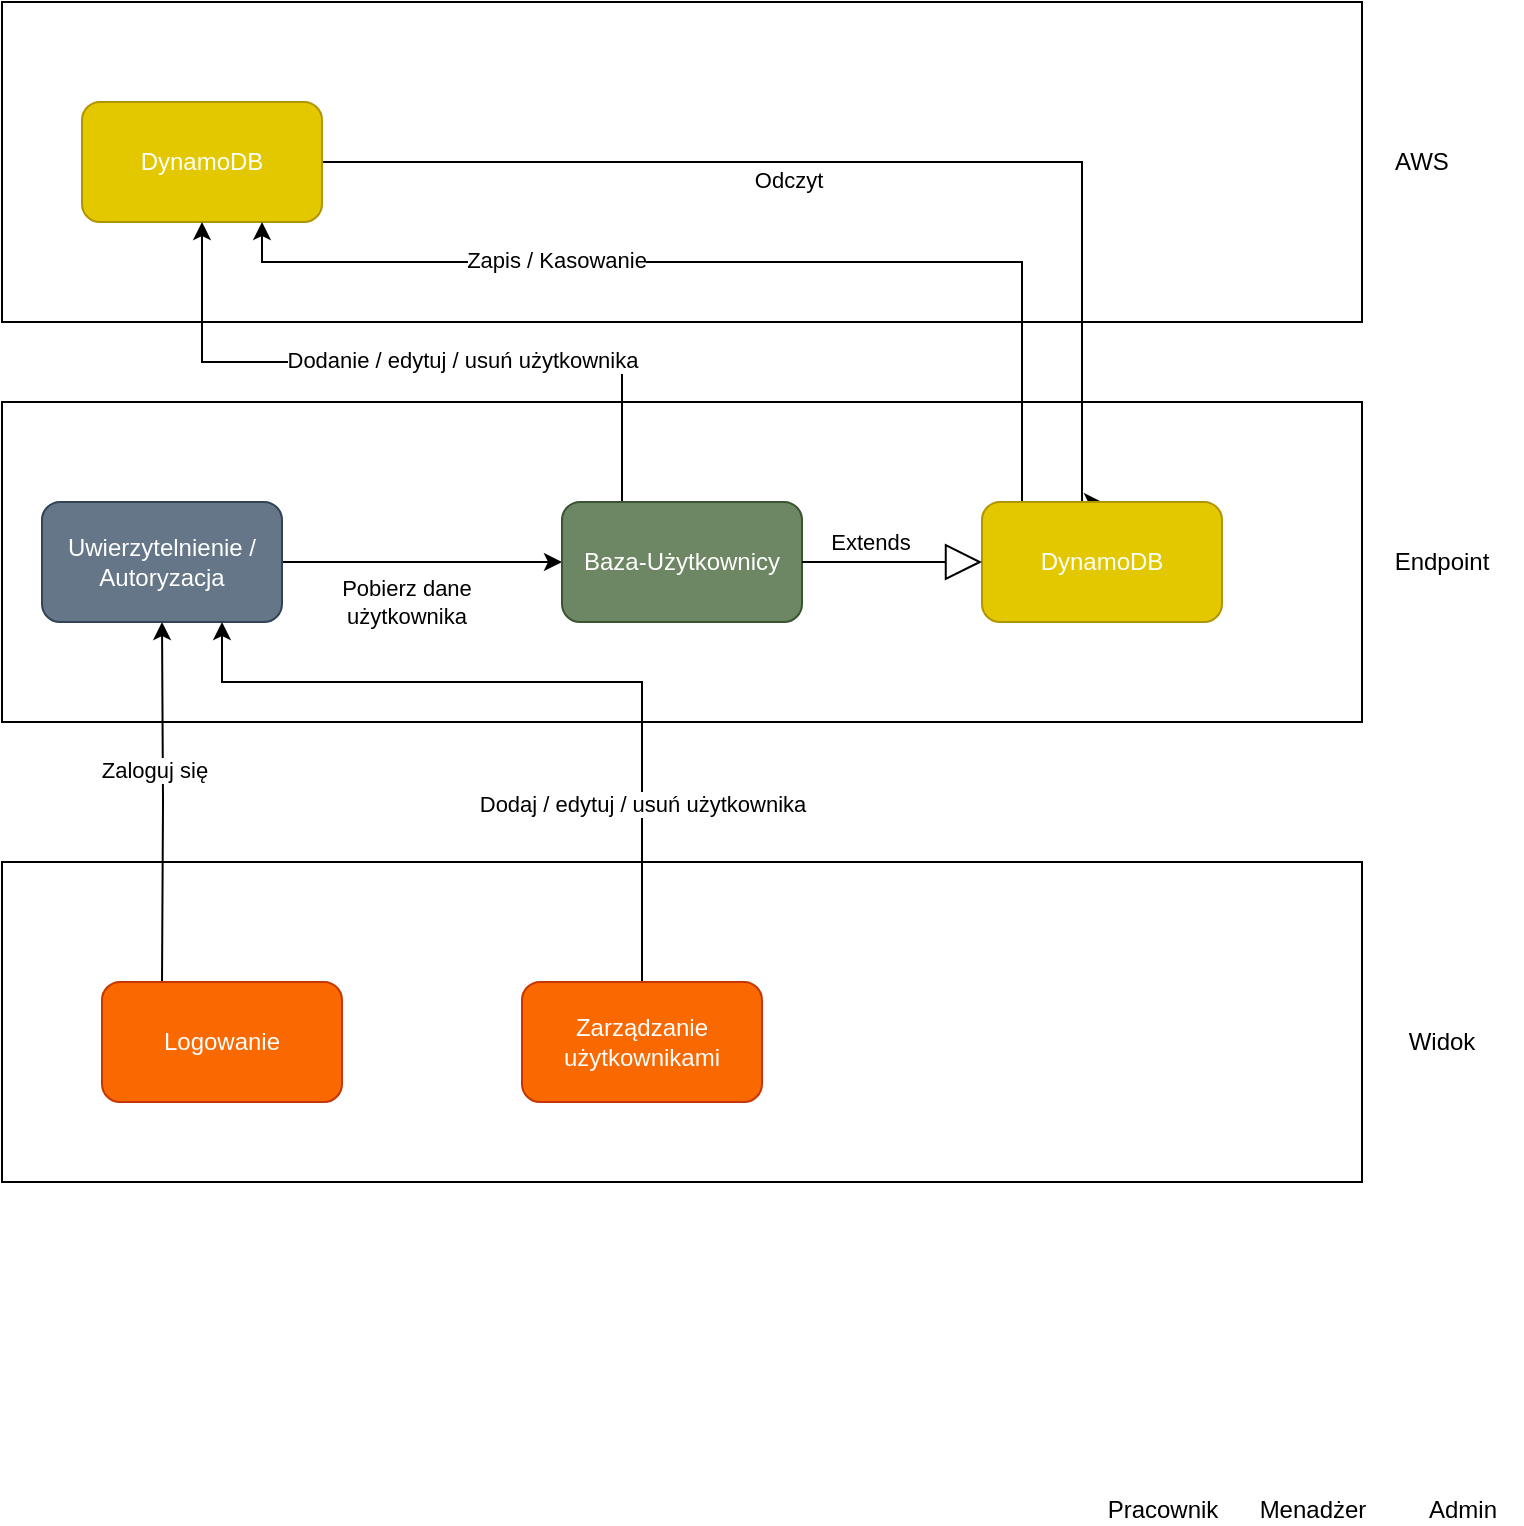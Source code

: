 <mxfile version="13.6.5" pages="3">
    <diagram id="LmuK0iRXnz72Fh-s3bJC" name="Logowanie / Zarządzanie Użytkownikami">
        <mxGraphModel dx="1736" dy="1188" grid="1" gridSize="10" guides="1" tooltips="1" connect="1" arrows="1" fold="1" page="1" pageScale="1" pageWidth="827" pageHeight="1169" math="0" shadow="0">
            <root>
                <mxCell id="0"/>
                <mxCell id="1" parent="0"/>
                <mxCell id="e5dS4gaMDLxEylvo_MKh-1" value="" style="rounded=0;whiteSpace=wrap;html=1;" parent="1" vertex="1">
                    <mxGeometry x="40" y="160" width="680" height="160" as="geometry"/>
                </mxCell>
                <mxCell id="e5dS4gaMDLxEylvo_MKh-2" value="" style="rounded=0;whiteSpace=wrap;html=1;" parent="1" vertex="1">
                    <mxGeometry x="40" y="360" width="680" height="160" as="geometry"/>
                </mxCell>
                <mxCell id="e5dS4gaMDLxEylvo_MKh-3" value="" style="rounded=0;whiteSpace=wrap;html=1;" parent="1" vertex="1">
                    <mxGeometry x="40" y="590" width="680" height="160" as="geometry"/>
                </mxCell>
                <mxCell id="e5dS4gaMDLxEylvo_MKh-4" value="AWS" style="text;html=1;strokeColor=none;fillColor=none;align=center;verticalAlign=middle;whiteSpace=wrap;rounded=0;" parent="1" vertex="1">
                    <mxGeometry x="730" y="230" width="40" height="20" as="geometry"/>
                </mxCell>
                <mxCell id="e5dS4gaMDLxEylvo_MKh-6" value="Endpoint" style="text;html=1;strokeColor=none;fillColor=none;align=center;verticalAlign=middle;whiteSpace=wrap;rounded=0;" parent="1" vertex="1">
                    <mxGeometry x="730" y="430" width="60" height="20" as="geometry"/>
                </mxCell>
                <mxCell id="e5dS4gaMDLxEylvo_MKh-7" value="Widok" style="text;html=1;strokeColor=none;fillColor=none;align=center;verticalAlign=middle;whiteSpace=wrap;rounded=0;" parent="1" vertex="1">
                    <mxGeometry x="740" y="670" width="40" height="20" as="geometry"/>
                </mxCell>
                <mxCell id="e5dS4gaMDLxEylvo_MKh-13" style="edgeStyle=orthogonalEdgeStyle;rounded=0;orthogonalLoop=1;jettySize=auto;html=1;exitX=0.413;exitY=-0.036;exitDx=0;exitDy=0;exitPerimeter=0;entryX=0.5;entryY=1;entryDx=0;entryDy=0;" parent="1" target="e5dS4gaMDLxEylvo_MKh-10" edge="1">
                    <mxGeometry relative="1" as="geometry">
                        <mxPoint x="120.0" y="650.0" as="sourcePoint"/>
                        <mxPoint x="280.44" y="502.16" as="targetPoint"/>
                        <Array as="points"/>
                    </mxGeometry>
                </mxCell>
                <mxCell id="e5dS4gaMDLxEylvo_MKh-14" value="Zaloguj się" style="edgeLabel;html=1;align=center;verticalAlign=middle;resizable=0;points=[];" parent="e5dS4gaMDLxEylvo_MKh-13" vertex="1" connectable="0">
                    <mxGeometry x="0.353" y="4" relative="1" as="geometry">
                        <mxPoint y="15" as="offset"/>
                    </mxGeometry>
                </mxCell>
                <mxCell id="e5dS4gaMDLxEylvo_MKh-9" value="Logowanie" style="rounded=1;whiteSpace=wrap;html=1;fillColor=#fa6800;strokeColor=#C73500;fontColor=#ffffff;" parent="1" vertex="1">
                    <mxGeometry x="90" y="650" width="120" height="60" as="geometry"/>
                </mxCell>
                <mxCell id="e5dS4gaMDLxEylvo_MKh-18" style="edgeStyle=orthogonalEdgeStyle;rounded=0;orthogonalLoop=1;jettySize=auto;html=1;exitX=1;exitY=0.5;exitDx=0;exitDy=0;entryX=0;entryY=0.5;entryDx=0;entryDy=0;" parent="1" source="e5dS4gaMDLxEylvo_MKh-10" target="e5dS4gaMDLxEylvo_MKh-23" edge="1">
                    <mxGeometry relative="1" as="geometry">
                        <Array as="points"/>
                    </mxGeometry>
                </mxCell>
                <mxCell id="e5dS4gaMDLxEylvo_MKh-19" value="Pobierz dane&lt;br&gt;użytkownika" style="edgeLabel;html=1;align=center;verticalAlign=middle;resizable=0;points=[];" parent="e5dS4gaMDLxEylvo_MKh-18" vertex="1" connectable="0">
                    <mxGeometry x="0.253" y="-1" relative="1" as="geometry">
                        <mxPoint x="-25.43" y="19" as="offset"/>
                    </mxGeometry>
                </mxCell>
                <mxCell id="e5dS4gaMDLxEylvo_MKh-10" value="Uwierzytelnienie / Autoryzacja" style="rounded=1;whiteSpace=wrap;html=1;fillColor=#647687;strokeColor=#314354;fontColor=#ffffff;" parent="1" vertex="1">
                    <mxGeometry x="60" y="410" width="120" height="60" as="geometry"/>
                </mxCell>
                <mxCell id="e5dS4gaMDLxEylvo_MKh-17" style="edgeStyle=orthogonalEdgeStyle;rounded=0;orthogonalLoop=1;jettySize=auto;html=1;exitX=1;exitY=0.5;exitDx=0;exitDy=0;entryX=0.5;entryY=0;entryDx=0;entryDy=0;" parent="1" source="e5dS4gaMDLxEylvo_MKh-11" target="e5dS4gaMDLxEylvo_MKh-24" edge="1">
                    <mxGeometry relative="1" as="geometry">
                        <mxPoint x="150" y="410" as="targetPoint"/>
                        <Array as="points">
                            <mxPoint x="580" y="240"/>
                        </Array>
                    </mxGeometry>
                </mxCell>
                <mxCell id="e5dS4gaMDLxEylvo_MKh-20" value="Odczyt" style="edgeLabel;html=1;align=center;verticalAlign=middle;resizable=0;points=[];" parent="e5dS4gaMDLxEylvo_MKh-17" vertex="1" connectable="0">
                    <mxGeometry x="-0.173" y="-1" relative="1" as="geometry">
                        <mxPoint x="1" y="8" as="offset"/>
                    </mxGeometry>
                </mxCell>
                <mxCell id="e5dS4gaMDLxEylvo_MKh-11" value="DynamoDB" style="rounded=1;whiteSpace=wrap;html=1;fillColor=#e3c800;strokeColor=#B09500;fontColor=#ffffff;" parent="1" vertex="1">
                    <mxGeometry x="80" y="210" width="120" height="60" as="geometry"/>
                </mxCell>
                <mxCell id="e5dS4gaMDLxEylvo_MKh-36" style="edgeStyle=orthogonalEdgeStyle;rounded=0;orthogonalLoop=1;jettySize=auto;html=1;exitX=0.5;exitY=0;exitDx=0;exitDy=0;entryX=0.75;entryY=1;entryDx=0;entryDy=0;fillColor=#ffffff;" parent="1" source="e5dS4gaMDLxEylvo_MKh-21" target="e5dS4gaMDLxEylvo_MKh-10" edge="1">
                    <mxGeometry relative="1" as="geometry">
                        <Array as="points">
                            <mxPoint x="360" y="500"/>
                            <mxPoint x="150" y="500"/>
                        </Array>
                    </mxGeometry>
                </mxCell>
                <mxCell id="e5dS4gaMDLxEylvo_MKh-38" value="Dodaj / edytuj / usuń użytkownika" style="edgeLabel;html=1;align=center;verticalAlign=middle;resizable=0;points=[];" parent="e5dS4gaMDLxEylvo_MKh-36" vertex="1" connectable="0">
                    <mxGeometry x="-0.34" y="-2" relative="1" as="geometry">
                        <mxPoint x="-2" y="39.17" as="offset"/>
                    </mxGeometry>
                </mxCell>
                <mxCell id="e5dS4gaMDLxEylvo_MKh-21" value="Zarządzanie użytkownikami" style="rounded=1;whiteSpace=wrap;html=1;fillColor=#fa6800;strokeColor=#C73500;fontColor=#ffffff;" parent="1" vertex="1">
                    <mxGeometry x="300" y="650" width="120" height="60" as="geometry"/>
                </mxCell>
                <mxCell id="e5dS4gaMDLxEylvo_MKh-39" style="edgeStyle=orthogonalEdgeStyle;rounded=0;orthogonalLoop=1;jettySize=auto;html=1;exitX=0.25;exitY=0;exitDx=0;exitDy=0;fillColor=#ffffff;" parent="1" source="e5dS4gaMDLxEylvo_MKh-23" target="e5dS4gaMDLxEylvo_MKh-11" edge="1">
                    <mxGeometry relative="1" as="geometry"/>
                </mxCell>
                <mxCell id="e5dS4gaMDLxEylvo_MKh-40" value="Dodanie / edytuj / usuń użytkownika" style="edgeLabel;html=1;align=center;verticalAlign=middle;resizable=0;points=[];" parent="e5dS4gaMDLxEylvo_MKh-39" vertex="1" connectable="0">
                    <mxGeometry x="-0.139" y="-1" relative="1" as="geometry">
                        <mxPoint as="offset"/>
                    </mxGeometry>
                </mxCell>
                <mxCell id="e5dS4gaMDLxEylvo_MKh-23" value="Baza-Użytkownicy" style="rounded=1;whiteSpace=wrap;html=1;fillColor=#6d8764;strokeColor=#3A5431;fontColor=#ffffff;" parent="1" vertex="1">
                    <mxGeometry x="320" y="410" width="120" height="60" as="geometry"/>
                </mxCell>
                <mxCell id="e5dS4gaMDLxEylvo_MKh-30" style="edgeStyle=orthogonalEdgeStyle;rounded=0;orthogonalLoop=1;jettySize=auto;html=1;exitX=0.25;exitY=0;exitDx=0;exitDy=0;entryX=0.75;entryY=1;entryDx=0;entryDy=0;fillColor=#ffffff;" parent="1" source="e5dS4gaMDLxEylvo_MKh-24" target="e5dS4gaMDLxEylvo_MKh-11" edge="1">
                    <mxGeometry relative="1" as="geometry">
                        <Array as="points">
                            <mxPoint x="550" y="290"/>
                            <mxPoint x="170" y="290"/>
                        </Array>
                    </mxGeometry>
                </mxCell>
                <mxCell id="e5dS4gaMDLxEylvo_MKh-31" value="Zapis / Kasowanie" style="edgeLabel;html=1;align=center;verticalAlign=middle;resizable=0;points=[];" parent="e5dS4gaMDLxEylvo_MKh-30" vertex="1" connectable="0">
                    <mxGeometry x="0.369" y="-1" relative="1" as="geometry">
                        <mxPoint as="offset"/>
                    </mxGeometry>
                </mxCell>
                <mxCell id="e5dS4gaMDLxEylvo_MKh-24" value="DynamoDB" style="rounded=1;whiteSpace=wrap;html=1;fillColor=#e3c800;strokeColor=#B09500;fontColor=#ffffff;" parent="1" vertex="1">
                    <mxGeometry x="530" y="410" width="120" height="60" as="geometry"/>
                </mxCell>
                <mxCell id="e5dS4gaMDLxEylvo_MKh-27" value="Extends" style="endArrow=block;endSize=16;endFill=0;html=1;fillColor=#ffffff;exitX=1;exitY=0.5;exitDx=0;exitDy=0;entryX=0;entryY=0.5;entryDx=0;entryDy=0;" parent="1" source="e5dS4gaMDLxEylvo_MKh-23" target="e5dS4gaMDLxEylvo_MKh-24" edge="1">
                    <mxGeometry x="-0.25" y="10" width="160" relative="1" as="geometry">
                        <mxPoint x="450" y="440" as="sourcePoint"/>
                        <mxPoint x="520" y="440" as="targetPoint"/>
                        <Array as="points">
                            <mxPoint x="500" y="440"/>
                        </Array>
                        <mxPoint as="offset"/>
                    </mxGeometry>
                </mxCell>
                <mxCell id="e5dS4gaMDLxEylvo_MKh-42" value="Admin" style="shape=image;html=1;verticalAlign=top;verticalLabelPosition=bottom;labelBackgroundColor=#ffffff;imageAspect=0;aspect=fixed;image=https://cdn3.iconfinder.com/data/icons/fantasy-and-role-play-game-adventure-quest/512/Viking-128.png" parent="1" vertex="1">
                    <mxGeometry x="740" y="840" width="60" height="60" as="geometry"/>
                </mxCell>
                <mxCell id="e5dS4gaMDLxEylvo_MKh-45" value="Pracownik" style="shape=image;html=1;verticalAlign=top;verticalLabelPosition=bottom;labelBackgroundColor=#ffffff;imageAspect=0;aspect=fixed;image=https://cdn4.iconfinder.com/data/icons/avatars-xmas-giveaway/128/builder_worker_helmet-128.png" parent="1" vertex="1">
                    <mxGeometry x="590" y="840" width="60" height="60" as="geometry"/>
                </mxCell>
                <mxCell id="e5dS4gaMDLxEylvo_MKh-47" value="Menadżer" style="shape=image;html=1;verticalAlign=top;verticalLabelPosition=bottom;labelBackgroundColor=#ffffff;imageAspect=0;aspect=fixed;image=https://cdn3.iconfinder.com/data/icons/shopping-and-retail-15/512/Crown-128.png" parent="1" vertex="1">
                    <mxGeometry x="660" y="830" width="70" height="70" as="geometry"/>
                </mxCell>
                <mxCell id="e5dS4gaMDLxEylvo_MKh-50" value="" style="shape=image;html=1;verticalAlign=top;verticalLabelPosition=bottom;labelBackgroundColor=#ffffff;imageAspect=0;aspect=fixed;image=https://cdn4.iconfinder.com/data/icons/avatars-xmas-giveaway/128/builder_worker_helmet-128.png" parent="1" vertex="1">
                    <mxGeometry x="80" y="690" width="30" height="30" as="geometry"/>
                </mxCell>
                <mxCell id="e5dS4gaMDLxEylvo_MKh-51" value="" style="shape=image;html=1;verticalAlign=top;verticalLabelPosition=bottom;labelBackgroundColor=#ffffff;imageAspect=0;aspect=fixed;image=https://cdn3.iconfinder.com/data/icons/shopping-and-retail-15/512/Crown-128.png" parent="1" vertex="1">
                    <mxGeometry x="105" y="690" width="30" height="30" as="geometry"/>
                </mxCell>
                <mxCell id="e5dS4gaMDLxEylvo_MKh-52" value="" style="shape=image;html=1;verticalAlign=top;verticalLabelPosition=bottom;labelBackgroundColor=#ffffff;imageAspect=0;aspect=fixed;image=https://cdn3.iconfinder.com/data/icons/fantasy-and-role-play-game-adventure-quest/512/Viking-128.png" parent="1" vertex="1">
                    <mxGeometry x="130" y="695" width="25" height="25" as="geometry"/>
                </mxCell>
                <mxCell id="e5dS4gaMDLxEylvo_MKh-53" value="" style="shape=image;html=1;verticalAlign=top;verticalLabelPosition=bottom;labelBackgroundColor=#ffffff;imageAspect=0;aspect=fixed;image=https://cdn3.iconfinder.com/data/icons/fantasy-and-role-play-game-adventure-quest/512/Viking-128.png" parent="1" vertex="1">
                    <mxGeometry x="401" y="695" width="25" height="25" as="geometry"/>
                </mxCell>
            </root>
        </mxGraphModel>
    </diagram>
    <diagram id="Y09SEBUBqhmrg7Iw147y" name="Zespoły">
        <mxGraphModel dx="909" dy="1188" grid="1" gridSize="10" guides="1" tooltips="1" connect="1" arrows="1" fold="1" page="1" pageScale="1" pageWidth="827" pageHeight="1169" math="0" shadow="0">
            <root>
                <mxCell id="lDVDiWzpCGMbZkUDvq3X-0"/>
                <mxCell id="lDVDiWzpCGMbZkUDvq3X-1" parent="lDVDiWzpCGMbZkUDvq3X-0"/>
                <mxCell id="OA9pqO5p4BT9uitg4Vxe-0" value="" style="rounded=0;whiteSpace=wrap;html=1;" parent="lDVDiWzpCGMbZkUDvq3X-1" vertex="1">
                    <mxGeometry x="870" y="160" width="680" height="160" as="geometry"/>
                </mxCell>
                <mxCell id="OA9pqO5p4BT9uitg4Vxe-1" value="" style="rounded=0;whiteSpace=wrap;html=1;" parent="lDVDiWzpCGMbZkUDvq3X-1" vertex="1">
                    <mxGeometry x="870" y="360" width="680" height="160" as="geometry"/>
                </mxCell>
                <mxCell id="OA9pqO5p4BT9uitg4Vxe-2" value="" style="rounded=0;whiteSpace=wrap;html=1;" parent="lDVDiWzpCGMbZkUDvq3X-1" vertex="1">
                    <mxGeometry x="870" y="590" width="680" height="150" as="geometry"/>
                </mxCell>
                <mxCell id="OA9pqO5p4BT9uitg4Vxe-3" value="AWS" style="text;html=1;strokeColor=none;fillColor=none;align=center;verticalAlign=middle;whiteSpace=wrap;rounded=0;" parent="lDVDiWzpCGMbZkUDvq3X-1" vertex="1">
                    <mxGeometry x="1560" y="230" width="40" height="20" as="geometry"/>
                </mxCell>
                <mxCell id="OA9pqO5p4BT9uitg4Vxe-4" value="Endpoint" style="text;html=1;strokeColor=none;fillColor=none;align=center;verticalAlign=middle;whiteSpace=wrap;rounded=0;" parent="lDVDiWzpCGMbZkUDvq3X-1" vertex="1">
                    <mxGeometry x="1560" y="430" width="60" height="20" as="geometry"/>
                </mxCell>
                <mxCell id="OA9pqO5p4BT9uitg4Vxe-5" value="Widok" style="text;html=1;strokeColor=none;fillColor=none;align=center;verticalAlign=middle;whiteSpace=wrap;rounded=0;" parent="lDVDiWzpCGMbZkUDvq3X-1" vertex="1">
                    <mxGeometry x="1570" y="660" width="40" height="20" as="geometry"/>
                </mxCell>
                <mxCell id="OA9pqO5p4BT9uitg4Vxe-9" style="edgeStyle=orthogonalEdgeStyle;rounded=0;orthogonalLoop=1;jettySize=auto;html=1;exitX=1;exitY=0.5;exitDx=0;exitDy=0;entryX=0;entryY=0.5;entryDx=0;entryDy=0;" parent="lDVDiWzpCGMbZkUDvq3X-1" source="OA9pqO5p4BT9uitg4Vxe-11" target="OA9pqO5p4BT9uitg4Vxe-20" edge="1">
                    <mxGeometry relative="1" as="geometry">
                        <Array as="points"/>
                    </mxGeometry>
                </mxCell>
                <mxCell id="OA9pqO5p4BT9uitg4Vxe-10" value="CRUD zespołu" style="edgeLabel;html=1;align=center;verticalAlign=middle;resizable=0;points=[];" parent="OA9pqO5p4BT9uitg4Vxe-9" vertex="1" connectable="0">
                    <mxGeometry x="0.253" y="-1" relative="1" as="geometry">
                        <mxPoint x="-25.43" y="9" as="offset"/>
                    </mxGeometry>
                </mxCell>
                <mxCell id="OA9pqO5p4BT9uitg4Vxe-11" value="Zarządzanie zespołami" style="rounded=1;whiteSpace=wrap;html=1;fillColor=#647687;strokeColor=#314354;fontColor=#ffffff;" parent="lDVDiWzpCGMbZkUDvq3X-1" vertex="1">
                    <mxGeometry x="890" y="410" width="120" height="60" as="geometry"/>
                </mxCell>
                <mxCell id="OA9pqO5p4BT9uitg4Vxe-12" style="edgeStyle=orthogonalEdgeStyle;rounded=0;orthogonalLoop=1;jettySize=auto;html=1;exitX=1;exitY=0.5;exitDx=0;exitDy=0;entryX=0.5;entryY=0;entryDx=0;entryDy=0;" parent="lDVDiWzpCGMbZkUDvq3X-1" source="OA9pqO5p4BT9uitg4Vxe-14" target="OA9pqO5p4BT9uitg4Vxe-23" edge="1">
                    <mxGeometry relative="1" as="geometry">
                        <mxPoint x="980" y="410" as="targetPoint"/>
                        <Array as="points">
                            <mxPoint x="1420" y="240"/>
                        </Array>
                    </mxGeometry>
                </mxCell>
                <mxCell id="OA9pqO5p4BT9uitg4Vxe-13" value="Odczyt" style="edgeLabel;html=1;align=center;verticalAlign=middle;resizable=0;points=[];" parent="OA9pqO5p4BT9uitg4Vxe-12" vertex="1" connectable="0">
                    <mxGeometry x="-0.173" y="-1" relative="1" as="geometry">
                        <mxPoint x="1" y="8" as="offset"/>
                    </mxGeometry>
                </mxCell>
                <mxCell id="OA9pqO5p4BT9uitg4Vxe-14" value="DynamoDB" style="rounded=1;whiteSpace=wrap;html=1;fillColor=#e3c800;strokeColor=#B09500;fontColor=#ffffff;" parent="lDVDiWzpCGMbZkUDvq3X-1" vertex="1">
                    <mxGeometry x="910" y="210" width="120" height="60" as="geometry"/>
                </mxCell>
                <mxCell id="OA9pqO5p4BT9uitg4Vxe-15" style="edgeStyle=orthogonalEdgeStyle;rounded=0;orthogonalLoop=1;jettySize=auto;html=1;exitX=0.5;exitY=0;exitDx=0;exitDy=0;entryX=0.75;entryY=1;entryDx=0;entryDy=0;fillColor=#ffffff;" parent="lDVDiWzpCGMbZkUDvq3X-1" source="OA9pqO5p4BT9uitg4Vxe-17" target="OA9pqO5p4BT9uitg4Vxe-11" edge="1">
                    <mxGeometry relative="1" as="geometry">
                        <Array as="points">
                            <mxPoint x="1190" y="500"/>
                            <mxPoint x="980" y="500"/>
                        </Array>
                    </mxGeometry>
                </mxCell>
                <mxCell id="OA9pqO5p4BT9uitg4Vxe-16" value="Dodaj / usuń zespół" style="edgeLabel;html=1;align=center;verticalAlign=middle;resizable=0;points=[];" parent="OA9pqO5p4BT9uitg4Vxe-15" vertex="1" connectable="0">
                    <mxGeometry x="-0.34" y="-2" relative="1" as="geometry">
                        <mxPoint x="24" y="29.17" as="offset"/>
                    </mxGeometry>
                </mxCell>
                <mxCell id="OA9pqO5p4BT9uitg4Vxe-33" style="edgeStyle=orthogonalEdgeStyle;rounded=0;orthogonalLoop=1;jettySize=auto;html=1;exitX=0.25;exitY=0;exitDx=0;exitDy=0;entryX=0.5;entryY=1;entryDx=0;entryDy=0;fillColor=#ffffff;" parent="lDVDiWzpCGMbZkUDvq3X-1" source="OA9pqO5p4BT9uitg4Vxe-17" target="OA9pqO5p4BT9uitg4Vxe-11" edge="1">
                    <mxGeometry relative="1" as="geometry"/>
                </mxCell>
                <mxCell id="OA9pqO5p4BT9uitg4Vxe-34" value="Edytuj zespół" style="edgeLabel;html=1;align=center;verticalAlign=middle;resizable=0;points=[];" parent="OA9pqO5p4BT9uitg4Vxe-33" vertex="1" connectable="0">
                    <mxGeometry x="-0.121" y="-3" relative="1" as="geometry">
                        <mxPoint as="offset"/>
                    </mxGeometry>
                </mxCell>
                <mxCell id="OA9pqO5p4BT9uitg4Vxe-17" value="Zespoły" style="rounded=1;whiteSpace=wrap;html=1;fillColor=#fa6800;strokeColor=#C73500;fontColor=#ffffff;" parent="lDVDiWzpCGMbZkUDvq3X-1" vertex="1">
                    <mxGeometry x="1130" y="650" width="120" height="60" as="geometry"/>
                </mxCell>
                <mxCell id="OA9pqO5p4BT9uitg4Vxe-18" style="edgeStyle=orthogonalEdgeStyle;rounded=0;orthogonalLoop=1;jettySize=auto;html=1;exitX=0.25;exitY=0;exitDx=0;exitDy=0;fillColor=#ffffff;" parent="lDVDiWzpCGMbZkUDvq3X-1" source="OA9pqO5p4BT9uitg4Vxe-20" target="OA9pqO5p4BT9uitg4Vxe-14" edge="1">
                    <mxGeometry relative="1" as="geometry">
                        <Array as="points">
                            <mxPoint x="1180" y="310"/>
                            <mxPoint x="970" y="310"/>
                        </Array>
                    </mxGeometry>
                </mxCell>
                <mxCell id="OA9pqO5p4BT9uitg4Vxe-19" value="CRUD zespołu" style="edgeLabel;html=1;align=center;verticalAlign=middle;resizable=0;points=[];" parent="OA9pqO5p4BT9uitg4Vxe-18" vertex="1" connectable="0">
                    <mxGeometry x="-0.139" y="-1" relative="1" as="geometry">
                        <mxPoint x="-9.17" as="offset"/>
                    </mxGeometry>
                </mxCell>
                <mxCell id="OA9pqO5p4BT9uitg4Vxe-47" style="edgeStyle=orthogonalEdgeStyle;rounded=0;orthogonalLoop=1;jettySize=auto;html=1;exitX=0;exitY=0;exitDx=0;exitDy=0;entryX=0.25;entryY=1;entryDx=0;entryDy=0;fillColor=#ffffff;" parent="lDVDiWzpCGMbZkUDvq3X-1" source="OA9pqO5p4BT9uitg4Vxe-20" target="OA9pqO5p4BT9uitg4Vxe-14" edge="1">
                    <mxGeometry relative="1" as="geometry"/>
                </mxCell>
                <mxCell id="OA9pqO5p4BT9uitg4Vxe-48" value="CRUD użytkownika w zespole&lt;br&gt;(powiązanie uż. z zespołem)" style="edgeLabel;html=1;align=center;verticalAlign=middle;resizable=0;points=[];" parent="OA9pqO5p4BT9uitg4Vxe-47" vertex="1" connectable="0">
                    <mxGeometry x="0.226" y="1" relative="1" as="geometry">
                        <mxPoint as="offset"/>
                    </mxGeometry>
                </mxCell>
                <mxCell id="OA9pqO5p4BT9uitg4Vxe-20" value="Baza-Zespoły" style="rounded=1;whiteSpace=wrap;html=1;fillColor=#6d8764;strokeColor=#3A5431;fontColor=#ffffff;" parent="lDVDiWzpCGMbZkUDvq3X-1" vertex="1">
                    <mxGeometry x="1150" y="410" width="120" height="60" as="geometry"/>
                </mxCell>
                <mxCell id="OA9pqO5p4BT9uitg4Vxe-21" style="edgeStyle=orthogonalEdgeStyle;rounded=0;orthogonalLoop=1;jettySize=auto;html=1;exitX=0.25;exitY=0;exitDx=0;exitDy=0;entryX=0.75;entryY=1;entryDx=0;entryDy=0;fillColor=#ffffff;" parent="lDVDiWzpCGMbZkUDvq3X-1" source="OA9pqO5p4BT9uitg4Vxe-23" target="OA9pqO5p4BT9uitg4Vxe-14" edge="1">
                    <mxGeometry relative="1" as="geometry">
                        <Array as="points">
                            <mxPoint x="1380" y="290"/>
                            <mxPoint x="1000" y="290"/>
                        </Array>
                    </mxGeometry>
                </mxCell>
                <mxCell id="OA9pqO5p4BT9uitg4Vxe-22" value="Zapis / Kasowanie" style="edgeLabel;html=1;align=center;verticalAlign=middle;resizable=0;points=[];" parent="OA9pqO5p4BT9uitg4Vxe-21" vertex="1" connectable="0">
                    <mxGeometry x="0.369" y="-1" relative="1" as="geometry">
                        <mxPoint as="offset"/>
                    </mxGeometry>
                </mxCell>
                <mxCell id="OA9pqO5p4BT9uitg4Vxe-23" value="DynamoDB" style="rounded=1;whiteSpace=wrap;html=1;fillColor=#e3c800;strokeColor=#B09500;fontColor=#ffffff;" parent="lDVDiWzpCGMbZkUDvq3X-1" vertex="1">
                    <mxGeometry x="1360" y="410" width="120" height="60" as="geometry"/>
                </mxCell>
                <mxCell id="OA9pqO5p4BT9uitg4Vxe-24" value="Extends" style="endArrow=block;endSize=16;endFill=0;html=1;fillColor=#ffffff;exitX=1;exitY=0.5;exitDx=0;exitDy=0;entryX=0;entryY=0.5;entryDx=0;entryDy=0;" parent="lDVDiWzpCGMbZkUDvq3X-1" source="OA9pqO5p4BT9uitg4Vxe-20" target="OA9pqO5p4BT9uitg4Vxe-23" edge="1">
                    <mxGeometry x="-0.25" y="10" width="160" relative="1" as="geometry">
                        <mxPoint x="1280" y="440" as="sourcePoint"/>
                        <mxPoint x="1350" y="440" as="targetPoint"/>
                        <Array as="points">
                            <mxPoint x="1330" y="440"/>
                        </Array>
                        <mxPoint as="offset"/>
                    </mxGeometry>
                </mxCell>
                <mxCell id="OA9pqO5p4BT9uitg4Vxe-25" value="Admin" style="shape=image;html=1;verticalAlign=top;verticalLabelPosition=bottom;labelBackgroundColor=#ffffff;imageAspect=0;aspect=fixed;image=https://cdn3.iconfinder.com/data/icons/fantasy-and-role-play-game-adventure-quest/512/Viking-128.png" parent="lDVDiWzpCGMbZkUDvq3X-1" vertex="1">
                    <mxGeometry x="1570" y="840" width="60" height="60" as="geometry"/>
                </mxCell>
                <mxCell id="OA9pqO5p4BT9uitg4Vxe-26" value="Pracownik" style="shape=image;html=1;verticalAlign=top;verticalLabelPosition=bottom;labelBackgroundColor=#ffffff;imageAspect=0;aspect=fixed;image=https://cdn4.iconfinder.com/data/icons/avatars-xmas-giveaway/128/builder_worker_helmet-128.png" parent="lDVDiWzpCGMbZkUDvq3X-1" vertex="1">
                    <mxGeometry x="1420" y="840" width="60" height="60" as="geometry"/>
                </mxCell>
                <mxCell id="OA9pqO5p4BT9uitg4Vxe-27" value="Menadżer" style="shape=image;html=1;verticalAlign=top;verticalLabelPosition=bottom;labelBackgroundColor=#ffffff;imageAspect=0;aspect=fixed;image=https://cdn3.iconfinder.com/data/icons/shopping-and-retail-15/512/Crown-128.png" parent="lDVDiWzpCGMbZkUDvq3X-1" vertex="1">
                    <mxGeometry x="1490" y="830" width="70" height="70" as="geometry"/>
                </mxCell>
                <mxCell id="OA9pqO5p4BT9uitg4Vxe-31" value="" style="shape=image;html=1;verticalAlign=top;verticalLabelPosition=bottom;labelBackgroundColor=#ffffff;imageAspect=0;aspect=fixed;image=https://cdn3.iconfinder.com/data/icons/fantasy-and-role-play-game-adventure-quest/512/Viking-128.png" parent="lDVDiWzpCGMbZkUDvq3X-1" vertex="1">
                    <mxGeometry x="1225" y="695" width="25" height="25" as="geometry"/>
                </mxCell>
                <mxCell id="OA9pqO5p4BT9uitg4Vxe-42" value="" style="shape=image;html=1;verticalAlign=top;verticalLabelPosition=bottom;labelBackgroundColor=#ffffff;imageAspect=0;aspect=fixed;image=https://cdn3.iconfinder.com/data/icons/shopping-and-retail-15/512/Crown-128.png" parent="lDVDiWzpCGMbZkUDvq3X-1" vertex="1">
                    <mxGeometry x="1060" y="520" width="30" height="30" as="geometry"/>
                </mxCell>
                <mxCell id="OA9pqO5p4BT9uitg4Vxe-52" style="edgeStyle=orthogonalEdgeStyle;rounded=0;orthogonalLoop=1;jettySize=auto;html=1;exitX=0;exitY=0.5;exitDx=0;exitDy=0;entryX=0.25;entryY=1;entryDx=0;entryDy=0;fillColor=#ffffff;" parent="lDVDiWzpCGMbZkUDvq3X-1" source="OA9pqO5p4BT9uitg4Vxe-49" target="OA9pqO5p4BT9uitg4Vxe-11" edge="1">
                    <mxGeometry relative="1" as="geometry">
                        <Array as="points">
                            <mxPoint x="920" y="680"/>
                        </Array>
                    </mxGeometry>
                </mxCell>
                <mxCell id="OA9pqO5p4BT9uitg4Vxe-49" value="Szczegóły Zespołu" style="rounded=1;whiteSpace=wrap;html=1;fillColor=#fa6800;strokeColor=#C73500;fontColor=#ffffff;" parent="lDVDiWzpCGMbZkUDvq3X-1" vertex="1">
                    <mxGeometry x="930" y="650" width="120" height="60" as="geometry"/>
                </mxCell>
                <mxCell id="OA9pqO5p4BT9uitg4Vxe-50" style="edgeStyle=orthogonalEdgeStyle;rounded=0;orthogonalLoop=1;jettySize=auto;html=1;exitX=1;exitY=0.5;exitDx=0;exitDy=0;entryX=0;entryY=0.5;entryDx=0;entryDy=0;" parent="lDVDiWzpCGMbZkUDvq3X-1" edge="1">
                    <mxGeometry relative="1" as="geometry">
                        <Array as="points"/>
                        <mxPoint x="1010" y="420" as="sourcePoint"/>
                        <mxPoint x="1150" y="420" as="targetPoint"/>
                    </mxGeometry>
                </mxCell>
                <mxCell id="OA9pqO5p4BT9uitg4Vxe-51" value="CRUD użytkownika&lt;br&gt;&amp;nbsp;w zespole" style="edgeLabel;html=1;align=center;verticalAlign=middle;resizable=0;points=[];" parent="OA9pqO5p4BT9uitg4Vxe-50" vertex="1" connectable="0">
                    <mxGeometry x="0.253" y="-1" relative="1" as="geometry">
                        <mxPoint x="-23" y="-21" as="offset"/>
                    </mxGeometry>
                </mxCell>
                <mxCell id="OA9pqO5p4BT9uitg4Vxe-53" value="" style="shape=image;html=1;verticalAlign=top;verticalLabelPosition=bottom;labelBackgroundColor=#ffffff;imageAspect=0;aspect=fixed;image=https://cdn3.iconfinder.com/data/icons/shopping-and-retail-15/512/Crown-128.png" parent="lDVDiWzpCGMbZkUDvq3X-1" vertex="1">
                    <mxGeometry x="1000" y="690" width="30" height="30" as="geometry"/>
                </mxCell>
                <mxCell id="OA9pqO5p4BT9uitg4Vxe-54" value="" style="shape=image;html=1;verticalAlign=top;verticalLabelPosition=bottom;labelBackgroundColor=#ffffff;imageAspect=0;aspect=fixed;image=https://cdn3.iconfinder.com/data/icons/fantasy-and-role-play-game-adventure-quest/512/Viking-128.png" parent="lDVDiWzpCGMbZkUDvq3X-1" vertex="1">
                    <mxGeometry x="1030" y="695" width="25" height="25" as="geometry"/>
                </mxCell>
            </root>
        </mxGraphModel>
    </diagram>
    <diagram id="UVJCXWk8dEi-LSBi0P0F" name="Zadania">
        <mxGraphModel dx="1736" dy="1188" grid="1" gridSize="10" guides="1" tooltips="1" connect="1" arrows="1" fold="1" page="1" pageScale="1" pageWidth="827" pageHeight="1169" math="0" shadow="0">
            <root>
                <mxCell id="J9_IvQw69B-Giktkhso--0"/>
                <mxCell id="J9_IvQw69B-Giktkhso--1" parent="J9_IvQw69B-Giktkhso--0"/>
                <mxCell id="J9_IvQw69B-Giktkhso--2" value="" style="rounded=0;whiteSpace=wrap;html=1;" parent="J9_IvQw69B-Giktkhso--1" vertex="1">
                    <mxGeometry x="630" y="170" width="1170" height="160" as="geometry"/>
                </mxCell>
                <mxCell id="J9_IvQw69B-Giktkhso--3" value="" style="rounded=0;whiteSpace=wrap;html=1;" parent="J9_IvQw69B-Giktkhso--1" vertex="1">
                    <mxGeometry x="630" y="370" width="1170" height="290" as="geometry"/>
                </mxCell>
                <mxCell id="J9_IvQw69B-Giktkhso--4" value="" style="rounded=0;whiteSpace=wrap;html=1;" parent="J9_IvQw69B-Giktkhso--1" vertex="1">
                    <mxGeometry x="630" y="800" width="1170" height="160" as="geometry"/>
                </mxCell>
                <mxCell id="J9_IvQw69B-Giktkhso--5" value="AWS" style="text;html=1;strokeColor=none;fillColor=none;align=center;verticalAlign=middle;whiteSpace=wrap;rounded=0;" parent="J9_IvQw69B-Giktkhso--1" vertex="1">
                    <mxGeometry x="1840" y="230" width="40" height="20" as="geometry"/>
                </mxCell>
                <mxCell id="J9_IvQw69B-Giktkhso--6" value="Endpoint" style="text;html=1;strokeColor=none;fillColor=none;align=center;verticalAlign=middle;whiteSpace=wrap;rounded=0;" parent="J9_IvQw69B-Giktkhso--1" vertex="1">
                    <mxGeometry x="1840" y="470" width="60" height="20" as="geometry"/>
                </mxCell>
                <mxCell id="J9_IvQw69B-Giktkhso--7" value="Widok" style="text;html=1;strokeColor=none;fillColor=none;align=center;verticalAlign=middle;whiteSpace=wrap;rounded=0;" parent="J9_IvQw69B-Giktkhso--1" vertex="1">
                    <mxGeometry x="1840" y="875" width="40" height="20" as="geometry"/>
                </mxCell>
                <mxCell id="J9_IvQw69B-Giktkhso--8" style="edgeStyle=orthogonalEdgeStyle;rounded=0;orthogonalLoop=1;jettySize=auto;html=1;exitX=0.95;exitY=0.983;exitDx=0;exitDy=0;entryX=0;entryY=0.5;entryDx=0;entryDy=0;exitPerimeter=0;" parent="J9_IvQw69B-Giktkhso--1" source="J9_IvQw69B-Giktkhso--10" target="J9_IvQw69B-Giktkhso--23" edge="1">
                    <mxGeometry relative="1" as="geometry">
                        <Array as="points">
                            <mxPoint x="1001" y="479"/>
                            <mxPoint x="1001" y="590"/>
                        </Array>
                    </mxGeometry>
                </mxCell>
                <mxCell id="J9_IvQw69B-Giktkhso--9" value="CRUD zadania" style="edgeLabel;html=1;align=center;verticalAlign=middle;resizable=0;points=[];" parent="J9_IvQw69B-Giktkhso--8" vertex="1" connectable="0">
                    <mxGeometry x="0.253" y="-1" relative="1" as="geometry">
                        <mxPoint x="-25.43" y="9" as="offset"/>
                    </mxGeometry>
                </mxCell>
                <mxCell id="jZsVlsGDXqF00g-XMzpk-15" value="Wyślij powiadomienie" style="edgeStyle=orthogonalEdgeStyle;rounded=0;orthogonalLoop=1;jettySize=auto;html=1;exitX=0.25;exitY=0;exitDx=0;exitDy=0;entryX=0.25;entryY=1;entryDx=0;entryDy=0;fillColor=#ffffff;" parent="J9_IvQw69B-Giktkhso--1" source="J9_IvQw69B-Giktkhso--10" target="C8jo-HCp1nI_gE1-fbxW-1" edge="1">
                    <mxGeometry relative="1" as="geometry"/>
                </mxCell>
                <mxCell id="J9_IvQw69B-Giktkhso--10" value="Zarządzanie zadaniami w zepołach" style="rounded=1;whiteSpace=wrap;html=1;" parent="J9_IvQw69B-Giktkhso--1" vertex="1">
                    <mxGeometry x="881" y="420" width="120" height="60" as="geometry"/>
                </mxCell>
                <mxCell id="J9_IvQw69B-Giktkhso--11" style="edgeStyle=orthogonalEdgeStyle;rounded=0;orthogonalLoop=1;jettySize=auto;html=1;exitX=1;exitY=0.5;exitDx=0;exitDy=0;entryX=0.75;entryY=0;entryDx=0;entryDy=0;" parent="J9_IvQw69B-Giktkhso--1" source="J9_IvQw69B-Giktkhso--13" target="J9_IvQw69B-Giktkhso--26" edge="1">
                    <mxGeometry relative="1" as="geometry">
                        <mxPoint x="971" y="420" as="targetPoint"/>
                        <Array as="points">
                            <mxPoint x="1410" y="250"/>
                        </Array>
                    </mxGeometry>
                </mxCell>
                <mxCell id="J9_IvQw69B-Giktkhso--12" value="Odczyt" style="edgeLabel;html=1;align=center;verticalAlign=middle;resizable=0;points=[];" parent="J9_IvQw69B-Giktkhso--11" vertex="1" connectable="0">
                    <mxGeometry x="-0.173" y="-1" relative="1" as="geometry">
                        <mxPoint x="1" y="8" as="offset"/>
                    </mxGeometry>
                </mxCell>
                <mxCell id="J9_IvQw69B-Giktkhso--13" value="DynamoDB" style="rounded=1;whiteSpace=wrap;html=1;fillColor=#e3c800;strokeColor=#B09500;fontColor=#ffffff;" parent="J9_IvQw69B-Giktkhso--1" vertex="1">
                    <mxGeometry x="901" y="220" width="120" height="60" as="geometry"/>
                </mxCell>
                <mxCell id="J9_IvQw69B-Giktkhso--14" style="edgeStyle=orthogonalEdgeStyle;rounded=0;orthogonalLoop=1;jettySize=auto;html=1;exitX=0.5;exitY=0;exitDx=0;exitDy=0;entryX=0.75;entryY=1;entryDx=0;entryDy=0;fillColor=#ffffff;" parent="J9_IvQw69B-Giktkhso--1" source="J9_IvQw69B-Giktkhso--18" target="J9_IvQw69B-Giktkhso--10" edge="1">
                    <mxGeometry relative="1" as="geometry">
                        <Array as="points">
                            <mxPoint x="1140" y="850"/>
                            <mxPoint x="1140" y="630"/>
                            <mxPoint x="971" y="630"/>
                        </Array>
                    </mxGeometry>
                </mxCell>
                <mxCell id="J9_IvQw69B-Giktkhso--15" value="Dodaj / usuń zadanie" style="edgeLabel;html=1;align=center;verticalAlign=middle;resizable=0;points=[];" parent="J9_IvQw69B-Giktkhso--14" vertex="1" connectable="0">
                    <mxGeometry x="-0.34" y="-2" relative="1" as="geometry">
                        <mxPoint x="24" y="29.17" as="offset"/>
                    </mxGeometry>
                </mxCell>
                <mxCell id="J9_IvQw69B-Giktkhso--16" style="edgeStyle=orthogonalEdgeStyle;rounded=0;orthogonalLoop=1;jettySize=auto;html=1;entryX=0.5;entryY=1;entryDx=0;entryDy=0;fillColor=#ffffff;exitX=1;exitY=0.5;exitDx=0;exitDy=0;" parent="J9_IvQw69B-Giktkhso--1" source="J9_IvQw69B-Giktkhso--34" target="J9_IvQw69B-Giktkhso--10" edge="1">
                    <mxGeometry relative="1" as="geometry">
                        <Array as="points">
                            <mxPoint x="941" y="861"/>
                        </Array>
                    </mxGeometry>
                </mxCell>
                <mxCell id="J9_IvQw69B-Giktkhso--17" value="Edytuj zadanie" style="edgeLabel;html=1;align=center;verticalAlign=middle;resizable=0;points=[];" parent="J9_IvQw69B-Giktkhso--16" vertex="1" connectable="0">
                    <mxGeometry x="-0.121" y="-3" relative="1" as="geometry">
                        <mxPoint as="offset"/>
                    </mxGeometry>
                </mxCell>
                <mxCell id="jZsVlsGDXqF00g-XMzpk-6" value="Wybierz język" style="edgeStyle=orthogonalEdgeStyle;rounded=0;orthogonalLoop=1;jettySize=auto;html=1;exitX=1;exitY=0.5;exitDx=0;exitDy=0;entryX=0.5;entryY=1;entryDx=0;entryDy=0;fillColor=#ffffff;" parent="J9_IvQw69B-Giktkhso--1" source="J9_IvQw69B-Giktkhso--18" target="jZsVlsGDXqF00g-XMzpk-3" edge="1">
                    <mxGeometry x="0.236" relative="1" as="geometry">
                        <Array as="points">
                            <mxPoint x="1594" y="850"/>
                        </Array>
                        <mxPoint y="1" as="offset"/>
                    </mxGeometry>
                </mxCell>
                <mxCell id="J9_IvQw69B-Giktkhso--18" value="Zadania" style="rounded=1;whiteSpace=wrap;html=1;fillColor=#fa6800;strokeColor=#C73500;fontColor=#ffffff;" parent="J9_IvQw69B-Giktkhso--1" vertex="1">
                    <mxGeometry x="1230" y="820" width="120" height="60" as="geometry"/>
                </mxCell>
                <mxCell id="J9_IvQw69B-Giktkhso--19" style="edgeStyle=orthogonalEdgeStyle;rounded=0;orthogonalLoop=1;jettySize=auto;html=1;exitX=0;exitY=0.25;exitDx=0;exitDy=0;fillColor=#ffffff;" parent="J9_IvQw69B-Giktkhso--1" source="J9_IvQw69B-Giktkhso--23" target="J9_IvQw69B-Giktkhso--13" edge="1">
                    <mxGeometry relative="1" as="geometry">
                        <Array as="points">
                            <mxPoint x="1320" y="570"/>
                            <mxPoint x="1171" y="570"/>
                            <mxPoint x="1171" y="350"/>
                            <mxPoint x="961" y="350"/>
                        </Array>
                    </mxGeometry>
                </mxCell>
                <mxCell id="J9_IvQw69B-Giktkhso--20" value="CRUD zadania" style="edgeLabel;html=1;align=center;verticalAlign=middle;resizable=0;points=[];" parent="J9_IvQw69B-Giktkhso--19" vertex="1" connectable="0">
                    <mxGeometry x="-0.139" y="-1" relative="1" as="geometry">
                        <mxPoint x="-9.17" as="offset"/>
                    </mxGeometry>
                </mxCell>
                <mxCell id="J9_IvQw69B-Giktkhso--21" style="edgeStyle=orthogonalEdgeStyle;rounded=0;orthogonalLoop=1;jettySize=auto;html=1;exitX=0.25;exitY=0;exitDx=0;exitDy=0;entryX=0.25;entryY=1;entryDx=0;entryDy=0;fillColor=#ffffff;" parent="J9_IvQw69B-Giktkhso--1" source="J9_IvQw69B-Giktkhso--23" target="J9_IvQw69B-Giktkhso--13" edge="1">
                    <mxGeometry relative="1" as="geometry">
                        <Array as="points">
                            <mxPoint x="1350" y="540"/>
                            <mxPoint x="1260" y="540"/>
                            <mxPoint x="1260" y="390"/>
                            <mxPoint x="931" y="390"/>
                        </Array>
                    </mxGeometry>
                </mxCell>
                <mxCell id="J9_IvQw69B-Giktkhso--22" value="CRUD powiązania pracownika&lt;br&gt;&amp;nbsp;z zadaniem" style="edgeLabel;html=1;align=center;verticalAlign=middle;resizable=0;points=[];" parent="J9_IvQw69B-Giktkhso--21" vertex="1" connectable="0">
                    <mxGeometry x="0.226" y="1" relative="1" as="geometry">
                        <mxPoint as="offset"/>
                    </mxGeometry>
                </mxCell>
                <mxCell id="jZsVlsGDXqF00g-XMzpk-8" value="Pobierz zadania" style="edgeStyle=orthogonalEdgeStyle;rounded=0;orthogonalLoop=1;jettySize=auto;html=1;exitX=1;exitY=0.5;exitDx=0;exitDy=0;entryX=0;entryY=0.5;entryDx=0;entryDy=0;fillColor=#ffffff;" parent="J9_IvQw69B-Giktkhso--1" source="J9_IvQw69B-Giktkhso--23" target="jZsVlsGDXqF00g-XMzpk-3" edge="1">
                    <mxGeometry relative="1" as="geometry"/>
                </mxCell>
                <mxCell id="J9_IvQw69B-Giktkhso--23" value="Baza-Zadań" style="rounded=1;whiteSpace=wrap;html=1;" parent="J9_IvQw69B-Giktkhso--1" vertex="1">
                    <mxGeometry x="1320" y="560" width="120" height="60" as="geometry"/>
                </mxCell>
                <mxCell id="J9_IvQw69B-Giktkhso--24" style="edgeStyle=orthogonalEdgeStyle;rounded=0;orthogonalLoop=1;jettySize=auto;html=1;exitX=0.25;exitY=0;exitDx=0;exitDy=0;entryX=0.75;entryY=1;entryDx=0;entryDy=0;fillColor=#ffffff;" parent="J9_IvQw69B-Giktkhso--1" source="J9_IvQw69B-Giktkhso--26" target="J9_IvQw69B-Giktkhso--13" edge="1">
                    <mxGeometry relative="1" as="geometry">
                        <Array as="points">
                            <mxPoint x="1371" y="300"/>
                            <mxPoint x="991" y="300"/>
                        </Array>
                    </mxGeometry>
                </mxCell>
                <mxCell id="J9_IvQw69B-Giktkhso--25" value="Zapis / Kasowanie" style="edgeLabel;html=1;align=center;verticalAlign=middle;resizable=0;points=[];" parent="J9_IvQw69B-Giktkhso--24" vertex="1" connectable="0">
                    <mxGeometry x="0.369" y="-1" relative="1" as="geometry">
                        <mxPoint as="offset"/>
                    </mxGeometry>
                </mxCell>
                <mxCell id="J9_IvQw69B-Giktkhso--26" value="DynamoDB" style="rounded=1;whiteSpace=wrap;html=1;fillColor=#e3c800;strokeColor=#B09500;fontColor=#ffffff;" parent="J9_IvQw69B-Giktkhso--1" vertex="1">
                    <mxGeometry x="1320" y="390" width="120" height="60" as="geometry"/>
                </mxCell>
                <mxCell id="J9_IvQw69B-Giktkhso--27" value="Extends" style="endArrow=block;endSize=16;endFill=0;html=1;fillColor=#ffffff;entryX=0.5;entryY=1;entryDx=0;entryDy=0;" parent="J9_IvQw69B-Giktkhso--1" source="J9_IvQw69B-Giktkhso--23" target="J9_IvQw69B-Giktkhso--26" edge="1">
                    <mxGeometry x="-0.25" y="10" width="160" relative="1" as="geometry">
                        <mxPoint x="1271" y="450" as="sourcePoint"/>
                        <mxPoint x="1341" y="450" as="targetPoint"/>
                        <Array as="points">
                            <mxPoint x="1380" y="510"/>
                        </Array>
                        <mxPoint as="offset"/>
                    </mxGeometry>
                </mxCell>
                <mxCell id="J9_IvQw69B-Giktkhso--28" value="Admin" style="shape=image;html=1;verticalAlign=top;verticalLabelPosition=bottom;labelBackgroundColor=#ffffff;imageAspect=0;aspect=fixed;image=https://cdn3.iconfinder.com/data/icons/fantasy-and-role-play-game-adventure-quest/512/Viking-128.png" parent="J9_IvQw69B-Giktkhso--1" vertex="1">
                    <mxGeometry x="1650" y="1030" width="60" height="60" as="geometry"/>
                </mxCell>
                <mxCell id="J9_IvQw69B-Giktkhso--29" value="Pracownik" style="shape=image;html=1;verticalAlign=top;verticalLabelPosition=bottom;labelBackgroundColor=#ffffff;imageAspect=0;aspect=fixed;image=https://cdn4.iconfinder.com/data/icons/avatars-xmas-giveaway/128/builder_worker_helmet-128.png" parent="J9_IvQw69B-Giktkhso--1" vertex="1">
                    <mxGeometry x="1500" y="1030" width="60" height="60" as="geometry"/>
                </mxCell>
                <mxCell id="J9_IvQw69B-Giktkhso--30" value="Menadżer" style="shape=image;html=1;verticalAlign=top;verticalLabelPosition=bottom;labelBackgroundColor=#ffffff;imageAspect=0;aspect=fixed;image=https://cdn3.iconfinder.com/data/icons/shopping-and-retail-15/512/Crown-128.png" parent="J9_IvQw69B-Giktkhso--1" vertex="1">
                    <mxGeometry x="1570" y="1020" width="70" height="70" as="geometry"/>
                </mxCell>
                <mxCell id="jZsVlsGDXqF00g-XMzpk-14" value="Powiadom" style="edgeStyle=orthogonalEdgeStyle;rounded=0;orthogonalLoop=1;jettySize=auto;html=1;exitX=0.5;exitY=0;exitDx=0;exitDy=0;entryX=0;entryY=0.5;entryDx=0;entryDy=0;fillColor=#ffffff;" parent="J9_IvQw69B-Giktkhso--1" source="J9_IvQw69B-Giktkhso--34" target="J9_IvQw69B-Giktkhso--10" edge="1">
                    <mxGeometry relative="1" as="geometry"/>
                </mxCell>
                <mxCell id="J9_IvQw69B-Giktkhso--34" value="Szczegóły Zadania" style="rounded=1;whiteSpace=wrap;html=1;fillColor=#fa6800;strokeColor=#C73500;fontColor=#ffffff;" parent="J9_IvQw69B-Giktkhso--1" vertex="1">
                    <mxGeometry x="770" y="831" width="120" height="60" as="geometry"/>
                </mxCell>
                <mxCell id="J9_IvQw69B-Giktkhso--35" style="edgeStyle=orthogonalEdgeStyle;rounded=0;orthogonalLoop=1;jettySize=auto;html=1;exitX=1;exitY=0.5;exitDx=0;exitDy=0;entryX=0;entryY=0.5;entryDx=0;entryDy=0;" parent="J9_IvQw69B-Giktkhso--1" edge="1">
                    <mxGeometry relative="1" as="geometry">
                        <Array as="points">
                            <mxPoint x="1071" y="420"/>
                            <mxPoint x="1071" y="580"/>
                        </Array>
                        <mxPoint x="1001" y="420" as="sourcePoint"/>
                        <mxPoint x="1320" y="580" as="targetPoint"/>
                    </mxGeometry>
                </mxCell>
                <mxCell id="J9_IvQw69B-Giktkhso--36" value="CRUD powiązań &lt;br&gt;pracowników&lt;br&gt;&amp;nbsp;z zadaniem" style="edgeLabel;html=1;align=center;verticalAlign=middle;resizable=0;points=[];" parent="J9_IvQw69B-Giktkhso--35" vertex="1" connectable="0">
                    <mxGeometry x="0.253" y="-1" relative="1" as="geometry">
                        <mxPoint x="-56.5" y="-91" as="offset"/>
                    </mxGeometry>
                </mxCell>
                <mxCell id="J9_IvQw69B-Giktkhso--37" value="" style="shape=image;html=1;verticalAlign=top;verticalLabelPosition=bottom;labelBackgroundColor=#ffffff;imageAspect=0;aspect=fixed;image=https://cdn3.iconfinder.com/data/icons/shopping-and-retail-15/512/Crown-128.png" parent="J9_IvQw69B-Giktkhso--1" vertex="1">
                    <mxGeometry x="851" y="870" width="30" height="30" as="geometry"/>
                </mxCell>
                <mxCell id="bnt1yG9dVPwMRwHb6bc2-0" value="" style="shape=image;html=1;verticalAlign=top;verticalLabelPosition=bottom;labelBackgroundColor=#ffffff;imageAspect=0;aspect=fixed;image=https://cdn4.iconfinder.com/data/icons/avatars-xmas-giveaway/128/builder_worker_helmet-128.png" parent="J9_IvQw69B-Giktkhso--1" vertex="1">
                    <mxGeometry x="944.75" y="727.5" width="32.5" height="32.5" as="geometry"/>
                </mxCell>
                <mxCell id="bnt1yG9dVPwMRwHb6bc2-1" value="" style="shape=image;html=1;verticalAlign=top;verticalLabelPosition=bottom;labelBackgroundColor=#ffffff;imageAspect=0;aspect=fixed;image=https://cdn3.iconfinder.com/data/icons/shopping-and-retail-15/512/Crown-128.png" parent="J9_IvQw69B-Giktkhso--1" vertex="1">
                    <mxGeometry x="1319.25" y="858.5" width="32.5" height="32.5" as="geometry"/>
                </mxCell>
                <mxCell id="bnt1yG9dVPwMRwHb6bc2-4" value="" style="shape=image;html=1;verticalAlign=top;verticalLabelPosition=bottom;labelBackgroundColor=#ffffff;imageAspect=0;aspect=fixed;image=https://cdn4.iconfinder.com/data/icons/avatars-xmas-giveaway/128/builder_worker_helmet-128.png" parent="J9_IvQw69B-Giktkhso--1" vertex="1">
                    <mxGeometry x="1570" y="760" width="31" height="31" as="geometry"/>
                </mxCell>
                <mxCell id="jZsVlsGDXqF00g-XMzpk-10" value="Przetłumaczone zadania" style="edgeStyle=orthogonalEdgeStyle;rounded=0;orthogonalLoop=1;jettySize=auto;html=1;exitX=0.75;exitY=1;exitDx=0;exitDy=0;entryX=0.75;entryY=0;entryDx=0;entryDy=0;fillColor=#ffffff;" parent="J9_IvQw69B-Giktkhso--1" source="C8jo-HCp1nI_gE1-fbxW-0" target="jZsVlsGDXqF00g-XMzpk-3" edge="1">
                    <mxGeometry x="0.44" y="36" relative="1" as="geometry">
                        <Array as="points">
                            <mxPoint x="1630" y="280"/>
                            <mxPoint x="1630" y="560"/>
                        </Array>
                        <mxPoint as="offset"/>
                    </mxGeometry>
                </mxCell>
                <mxCell id="C8jo-HCp1nI_gE1-fbxW-0" value="Translate" style="rounded=1;whiteSpace=wrap;html=1;fillColor=#e3c800;strokeColor=#B09500;fontColor=#ffffff;" parent="J9_IvQw69B-Giktkhso--1" vertex="1">
                    <mxGeometry x="1530" y="220" width="120" height="60" as="geometry"/>
                </mxCell>
                <mxCell id="C8jo-HCp1nI_gE1-fbxW-1" value="SNS" style="rounded=1;whiteSpace=wrap;html=1;fillColor=#e3c800;strokeColor=#B09500;fontColor=#ffffff;" parent="J9_IvQw69B-Giktkhso--1" vertex="1">
                    <mxGeometry x="660" y="220" width="120" height="60" as="geometry"/>
                </mxCell>
                <mxCell id="jZsVlsGDXqF00g-XMzpk-9" value="Przetłumacz treść zadań i język" style="edgeStyle=orthogonalEdgeStyle;rounded=0;orthogonalLoop=1;jettySize=auto;html=1;exitX=0.25;exitY=0;exitDx=0;exitDy=0;entryX=0.25;entryY=1;entryDx=0;entryDy=0;fillColor=#ffffff;" parent="J9_IvQw69B-Giktkhso--1" source="jZsVlsGDXqF00g-XMzpk-3" target="C8jo-HCp1nI_gE1-fbxW-0" edge="1">
                    <mxGeometry x="-0.04" y="24" relative="1" as="geometry">
                        <mxPoint as="offset"/>
                    </mxGeometry>
                </mxCell>
                <mxCell id="jZsVlsGDXqF00g-XMzpk-12" value="Przetłumaczone zadania" style="edgeStyle=orthogonalEdgeStyle;rounded=0;orthogonalLoop=1;jettySize=auto;html=1;exitX=0.25;exitY=1;exitDx=0;exitDy=0;entryX=0.75;entryY=0;entryDx=0;entryDy=0;fillColor=#ffffff;" parent="J9_IvQw69B-Giktkhso--1" source="jZsVlsGDXqF00g-XMzpk-3" target="J9_IvQw69B-Giktkhso--18" edge="1">
                    <mxGeometry x="0.236" relative="1" as="geometry">
                        <mxPoint as="offset"/>
                    </mxGeometry>
                </mxCell>
                <mxCell id="jZsVlsGDXqF00g-XMzpk-3" value="Tłumacz" style="rounded=1;whiteSpace=wrap;html=1;fillColor=#647687;strokeColor=#314354;fontColor=#ffffff;" parent="J9_IvQw69B-Giktkhso--1" vertex="1">
                    <mxGeometry x="1534" y="560" width="120" height="60" as="geometry"/>
                </mxCell>
                <mxCell id="8Lxz0DTaulV0aWid29GQ-1" value="Zarządzanie zadaniami w zepołach" style="rounded=1;whiteSpace=wrap;html=1;fillColor=#647687;strokeColor=#314354;fontColor=#ffffff;" vertex="1" parent="J9_IvQw69B-Giktkhso--1">
                    <mxGeometry x="881" y="420" width="120" height="60" as="geometry"/>
                </mxCell>
                <mxCell id="8Lxz0DTaulV0aWid29GQ-2" value="Baza-Zadań" style="rounded=1;whiteSpace=wrap;html=1;fillColor=#6d8764;strokeColor=#3A5431;fontColor=#ffffff;" vertex="1" parent="J9_IvQw69B-Giktkhso--1">
                    <mxGeometry x="1320" y="560" width="120" height="60" as="geometry"/>
                </mxCell>
            </root>
        </mxGraphModel>
    </diagram>
</mxfile>